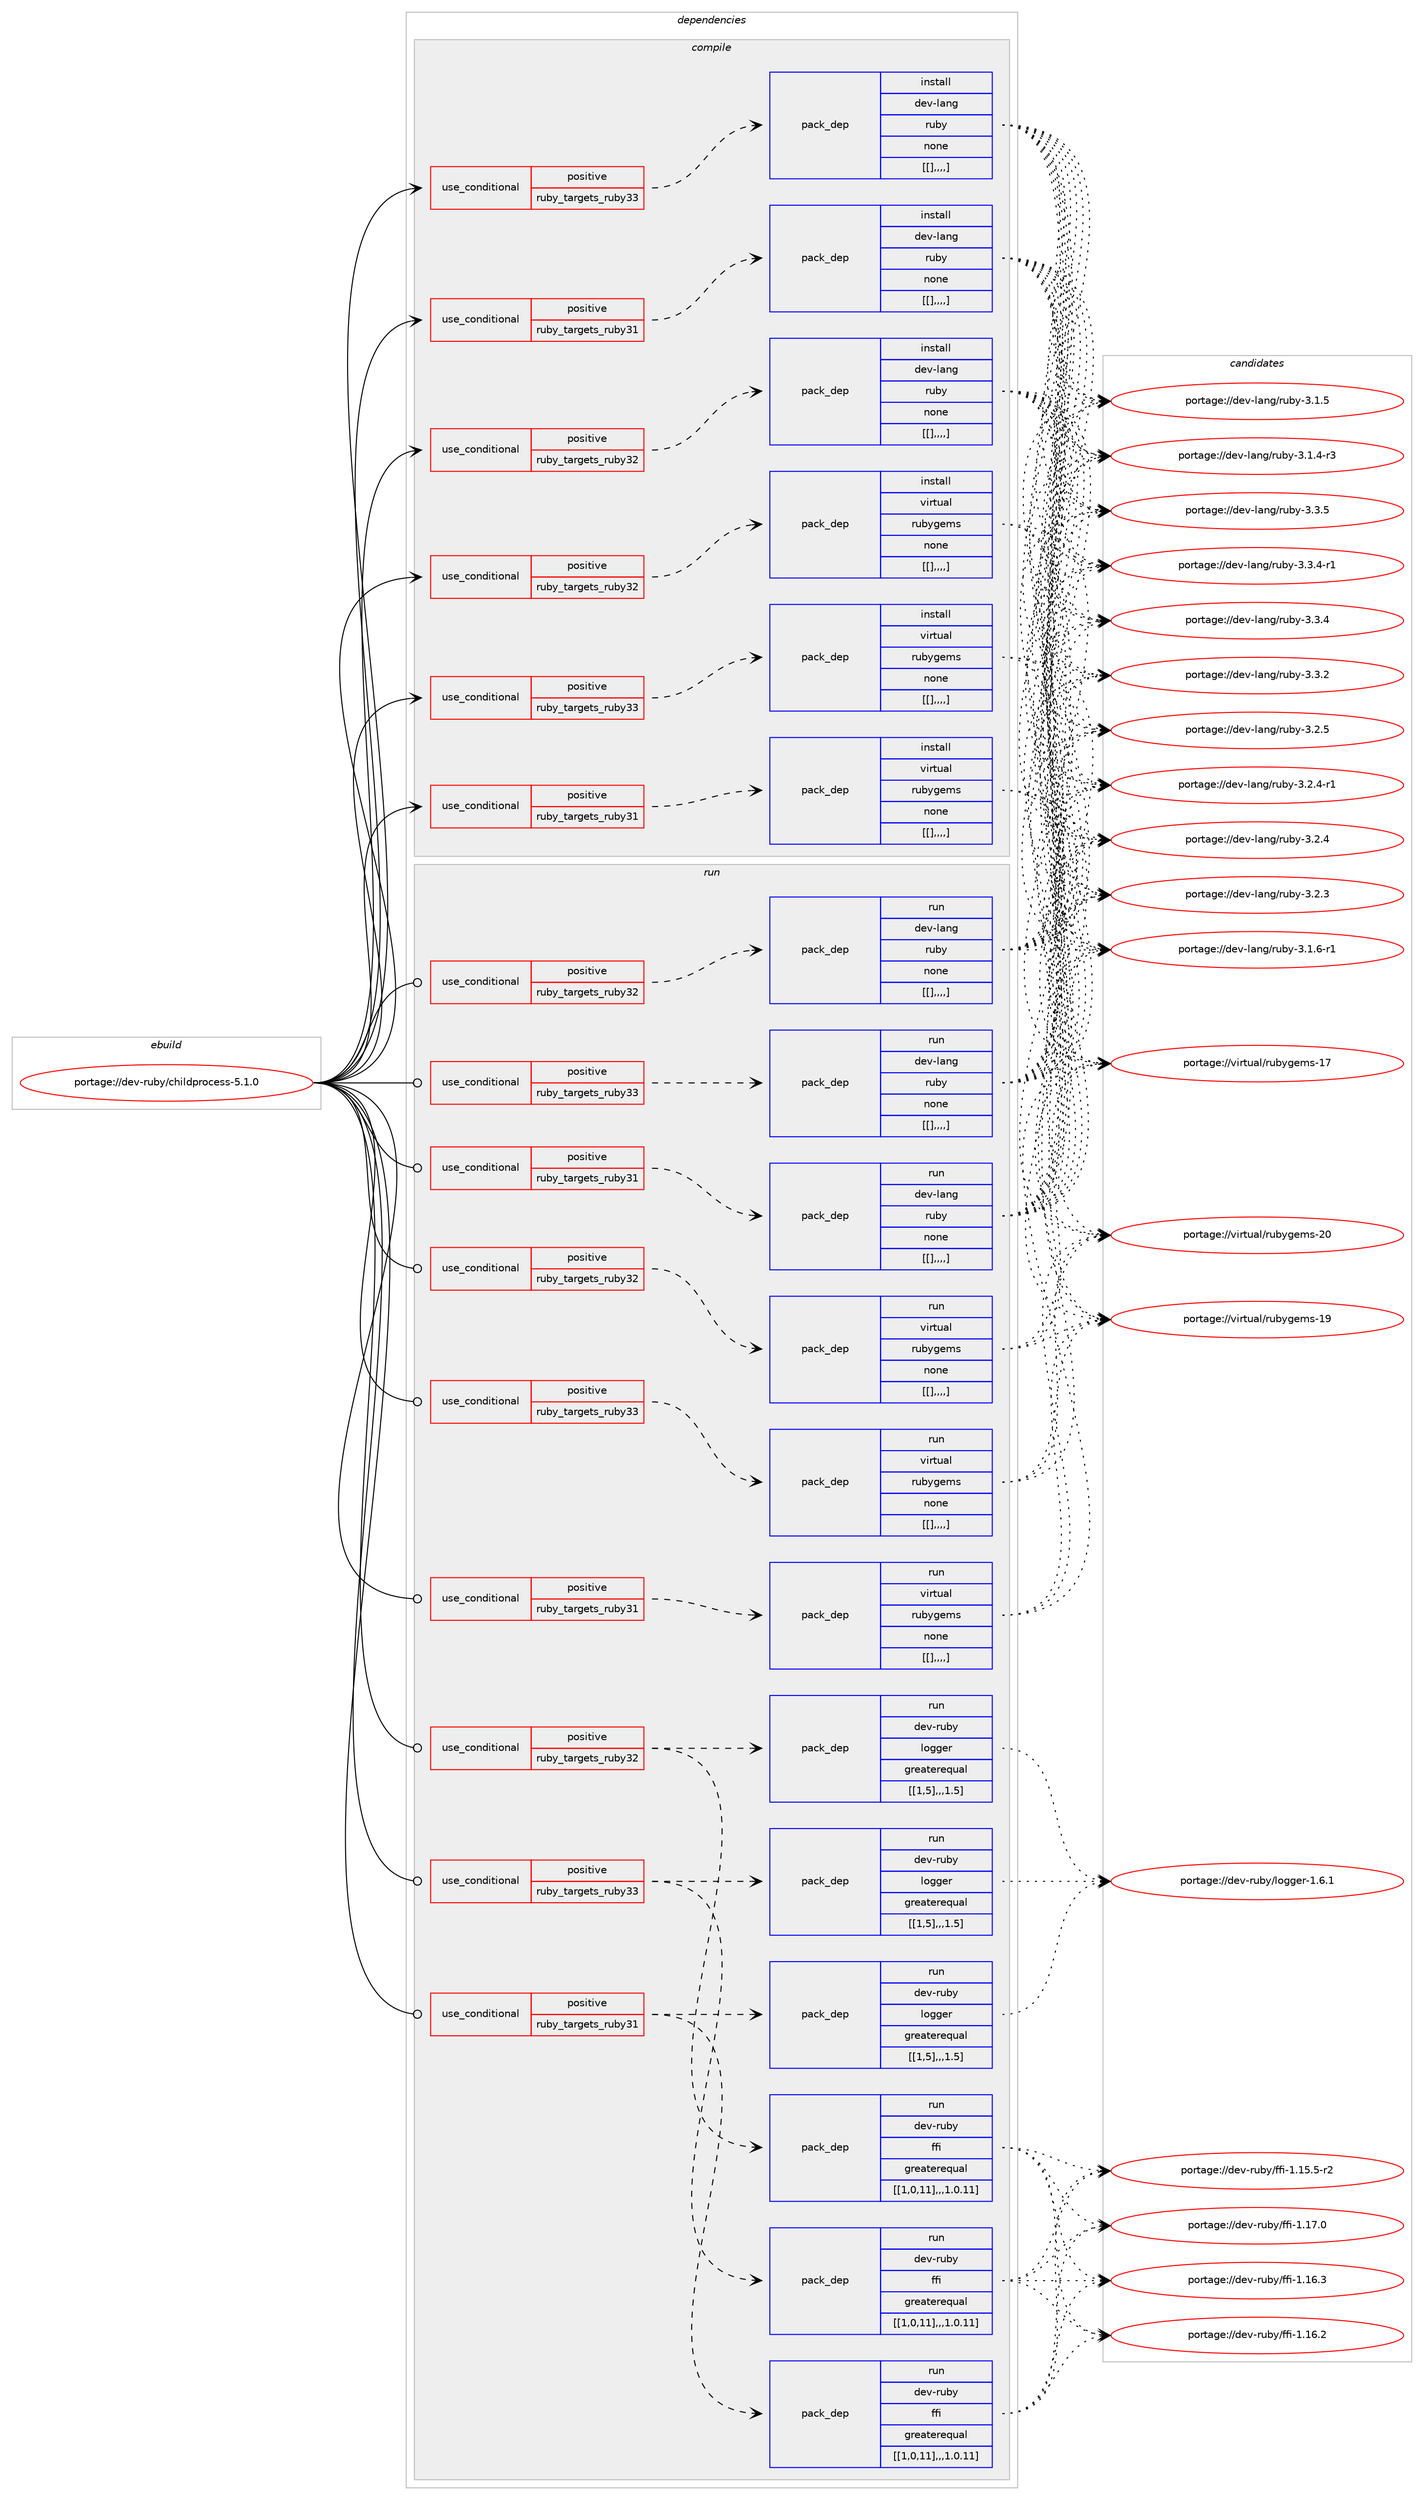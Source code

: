digraph prolog {

# *************
# Graph options
# *************

newrank=true;
concentrate=true;
compound=true;
graph [rankdir=LR,fontname=Helvetica,fontsize=10,ranksep=1.5];#, ranksep=2.5, nodesep=0.2];
edge  [arrowhead=vee];
node  [fontname=Helvetica,fontsize=10];

# **********
# The ebuild
# **********

subgraph cluster_leftcol {
color=gray;
label=<<i>ebuild</i>>;
id [label="portage://dev-ruby/childprocess-5.1.0", color=red, width=4, href="../dev-ruby/childprocess-5.1.0.svg"];
}

# ****************
# The dependencies
# ****************

subgraph cluster_midcol {
color=gray;
label=<<i>dependencies</i>>;
subgraph cluster_compile {
fillcolor="#eeeeee";
style=filled;
label=<<i>compile</i>>;
subgraph cond49385 {
dependency189069 [label=<<TABLE BORDER="0" CELLBORDER="1" CELLSPACING="0" CELLPADDING="4"><TR><TD ROWSPAN="3" CELLPADDING="10">use_conditional</TD></TR><TR><TD>positive</TD></TR><TR><TD>ruby_targets_ruby31</TD></TR></TABLE>>, shape=none, color=red];
subgraph pack138299 {
dependency189147 [label=<<TABLE BORDER="0" CELLBORDER="1" CELLSPACING="0" CELLPADDING="4" WIDTH="220"><TR><TD ROWSPAN="6" CELLPADDING="30">pack_dep</TD></TR><TR><TD WIDTH="110">install</TD></TR><TR><TD>dev-lang</TD></TR><TR><TD>ruby</TD></TR><TR><TD>none</TD></TR><TR><TD>[[],,,,]</TD></TR></TABLE>>, shape=none, color=blue];
}
dependency189069:e -> dependency189147:w [weight=20,style="dashed",arrowhead="vee"];
}
id:e -> dependency189069:w [weight=20,style="solid",arrowhead="vee"];
subgraph cond49462 {
dependency189203 [label=<<TABLE BORDER="0" CELLBORDER="1" CELLSPACING="0" CELLPADDING="4"><TR><TD ROWSPAN="3" CELLPADDING="10">use_conditional</TD></TR><TR><TD>positive</TD></TR><TR><TD>ruby_targets_ruby31</TD></TR></TABLE>>, shape=none, color=red];
subgraph pack138359 {
dependency189207 [label=<<TABLE BORDER="0" CELLBORDER="1" CELLSPACING="0" CELLPADDING="4" WIDTH="220"><TR><TD ROWSPAN="6" CELLPADDING="30">pack_dep</TD></TR><TR><TD WIDTH="110">install</TD></TR><TR><TD>virtual</TD></TR><TR><TD>rubygems</TD></TR><TR><TD>none</TD></TR><TR><TD>[[],,,,]</TD></TR></TABLE>>, shape=none, color=blue];
}
dependency189203:e -> dependency189207:w [weight=20,style="dashed",arrowhead="vee"];
}
id:e -> dependency189203:w [weight=20,style="solid",arrowhead="vee"];
subgraph cond49497 {
dependency189288 [label=<<TABLE BORDER="0" CELLBORDER="1" CELLSPACING="0" CELLPADDING="4"><TR><TD ROWSPAN="3" CELLPADDING="10">use_conditional</TD></TR><TR><TD>positive</TD></TR><TR><TD>ruby_targets_ruby32</TD></TR></TABLE>>, shape=none, color=red];
subgraph pack138455 {
dependency189371 [label=<<TABLE BORDER="0" CELLBORDER="1" CELLSPACING="0" CELLPADDING="4" WIDTH="220"><TR><TD ROWSPAN="6" CELLPADDING="30">pack_dep</TD></TR><TR><TD WIDTH="110">install</TD></TR><TR><TD>dev-lang</TD></TR><TR><TD>ruby</TD></TR><TR><TD>none</TD></TR><TR><TD>[[],,,,]</TD></TR></TABLE>>, shape=none, color=blue];
}
dependency189288:e -> dependency189371:w [weight=20,style="dashed",arrowhead="vee"];
}
id:e -> dependency189288:w [weight=20,style="solid",arrowhead="vee"];
subgraph cond49580 {
dependency189437 [label=<<TABLE BORDER="0" CELLBORDER="1" CELLSPACING="0" CELLPADDING="4"><TR><TD ROWSPAN="3" CELLPADDING="10">use_conditional</TD></TR><TR><TD>positive</TD></TR><TR><TD>ruby_targets_ruby32</TD></TR></TABLE>>, shape=none, color=red];
subgraph pack138491 {
dependency189458 [label=<<TABLE BORDER="0" CELLBORDER="1" CELLSPACING="0" CELLPADDING="4" WIDTH="220"><TR><TD ROWSPAN="6" CELLPADDING="30">pack_dep</TD></TR><TR><TD WIDTH="110">install</TD></TR><TR><TD>virtual</TD></TR><TR><TD>rubygems</TD></TR><TR><TD>none</TD></TR><TR><TD>[[],,,,]</TD></TR></TABLE>>, shape=none, color=blue];
}
dependency189437:e -> dependency189458:w [weight=20,style="dashed",arrowhead="vee"];
}
id:e -> dependency189437:w [weight=20,style="solid",arrowhead="vee"];
subgraph cond49597 {
dependency189527 [label=<<TABLE BORDER="0" CELLBORDER="1" CELLSPACING="0" CELLPADDING="4"><TR><TD ROWSPAN="3" CELLPADDING="10">use_conditional</TD></TR><TR><TD>positive</TD></TR><TR><TD>ruby_targets_ruby33</TD></TR></TABLE>>, shape=none, color=red];
subgraph pack138541 {
dependency189592 [label=<<TABLE BORDER="0" CELLBORDER="1" CELLSPACING="0" CELLPADDING="4" WIDTH="220"><TR><TD ROWSPAN="6" CELLPADDING="30">pack_dep</TD></TR><TR><TD WIDTH="110">install</TD></TR><TR><TD>dev-lang</TD></TR><TR><TD>ruby</TD></TR><TR><TD>none</TD></TR><TR><TD>[[],,,,]</TD></TR></TABLE>>, shape=none, color=blue];
}
dependency189527:e -> dependency189592:w [weight=20,style="dashed",arrowhead="vee"];
}
id:e -> dependency189527:w [weight=20,style="solid",arrowhead="vee"];
subgraph cond49682 {
dependency189657 [label=<<TABLE BORDER="0" CELLBORDER="1" CELLSPACING="0" CELLPADDING="4"><TR><TD ROWSPAN="3" CELLPADDING="10">use_conditional</TD></TR><TR><TD>positive</TD></TR><TR><TD>ruby_targets_ruby33</TD></TR></TABLE>>, shape=none, color=red];
subgraph pack138625 {
dependency189698 [label=<<TABLE BORDER="0" CELLBORDER="1" CELLSPACING="0" CELLPADDING="4" WIDTH="220"><TR><TD ROWSPAN="6" CELLPADDING="30">pack_dep</TD></TR><TR><TD WIDTH="110">install</TD></TR><TR><TD>virtual</TD></TR><TR><TD>rubygems</TD></TR><TR><TD>none</TD></TR><TR><TD>[[],,,,]</TD></TR></TABLE>>, shape=none, color=blue];
}
dependency189657:e -> dependency189698:w [weight=20,style="dashed",arrowhead="vee"];
}
id:e -> dependency189657:w [weight=20,style="solid",arrowhead="vee"];
}
subgraph cluster_compileandrun {
fillcolor="#eeeeee";
style=filled;
label=<<i>compile and run</i>>;
}
subgraph cluster_run {
fillcolor="#eeeeee";
style=filled;
label=<<i>run</i>>;
subgraph cond49711 {
dependency189705 [label=<<TABLE BORDER="0" CELLBORDER="1" CELLSPACING="0" CELLPADDING="4"><TR><TD ROWSPAN="3" CELLPADDING="10">use_conditional</TD></TR><TR><TD>positive</TD></TR><TR><TD>ruby_targets_ruby31</TD></TR></TABLE>>, shape=none, color=red];
subgraph pack138641 {
dependency189774 [label=<<TABLE BORDER="0" CELLBORDER="1" CELLSPACING="0" CELLPADDING="4" WIDTH="220"><TR><TD ROWSPAN="6" CELLPADDING="30">pack_dep</TD></TR><TR><TD WIDTH="110">run</TD></TR><TR><TD>dev-lang</TD></TR><TR><TD>ruby</TD></TR><TR><TD>none</TD></TR><TR><TD>[[],,,,]</TD></TR></TABLE>>, shape=none, color=blue];
}
dependency189705:e -> dependency189774:w [weight=20,style="dashed",arrowhead="vee"];
}
id:e -> dependency189705:w [weight=20,style="solid",arrowhead="odot"];
subgraph cond49753 {
dependency189803 [label=<<TABLE BORDER="0" CELLBORDER="1" CELLSPACING="0" CELLPADDING="4"><TR><TD ROWSPAN="3" CELLPADDING="10">use_conditional</TD></TR><TR><TD>positive</TD></TR><TR><TD>ruby_targets_ruby31</TD></TR></TABLE>>, shape=none, color=red];
subgraph pack138681 {
dependency189807 [label=<<TABLE BORDER="0" CELLBORDER="1" CELLSPACING="0" CELLPADDING="4" WIDTH="220"><TR><TD ROWSPAN="6" CELLPADDING="30">pack_dep</TD></TR><TR><TD WIDTH="110">run</TD></TR><TR><TD>dev-ruby</TD></TR><TR><TD>ffi</TD></TR><TR><TD>greaterequal</TD></TR><TR><TD>[[1,0,11],,,1.0.11]</TD></TR></TABLE>>, shape=none, color=blue];
}
dependency189803:e -> dependency189807:w [weight=20,style="dashed",arrowhead="vee"];
subgraph pack138684 {
dependency189832 [label=<<TABLE BORDER="0" CELLBORDER="1" CELLSPACING="0" CELLPADDING="4" WIDTH="220"><TR><TD ROWSPAN="6" CELLPADDING="30">pack_dep</TD></TR><TR><TD WIDTH="110">run</TD></TR><TR><TD>dev-ruby</TD></TR><TR><TD>logger</TD></TR><TR><TD>greaterequal</TD></TR><TR><TD>[[1,5],,,1.5]</TD></TR></TABLE>>, shape=none, color=blue];
}
dependency189803:e -> dependency189832:w [weight=20,style="dashed",arrowhead="vee"];
}
id:e -> dependency189803:w [weight=20,style="solid",arrowhead="odot"];
subgraph cond49791 {
dependency189968 [label=<<TABLE BORDER="0" CELLBORDER="1" CELLSPACING="0" CELLPADDING="4"><TR><TD ROWSPAN="3" CELLPADDING="10">use_conditional</TD></TR><TR><TD>positive</TD></TR><TR><TD>ruby_targets_ruby31</TD></TR></TABLE>>, shape=none, color=red];
subgraph pack138772 {
dependency189987 [label=<<TABLE BORDER="0" CELLBORDER="1" CELLSPACING="0" CELLPADDING="4" WIDTH="220"><TR><TD ROWSPAN="6" CELLPADDING="30">pack_dep</TD></TR><TR><TD WIDTH="110">run</TD></TR><TR><TD>virtual</TD></TR><TR><TD>rubygems</TD></TR><TR><TD>none</TD></TR><TR><TD>[[],,,,]</TD></TR></TABLE>>, shape=none, color=blue];
}
dependency189968:e -> dependency189987:w [weight=20,style="dashed",arrowhead="vee"];
}
id:e -> dependency189968:w [weight=20,style="solid",arrowhead="odot"];
subgraph cond49838 {
dependency189998 [label=<<TABLE BORDER="0" CELLBORDER="1" CELLSPACING="0" CELLPADDING="4"><TR><TD ROWSPAN="3" CELLPADDING="10">use_conditional</TD></TR><TR><TD>positive</TD></TR><TR><TD>ruby_targets_ruby32</TD></TR></TABLE>>, shape=none, color=red];
subgraph pack138787 {
dependency190017 [label=<<TABLE BORDER="0" CELLBORDER="1" CELLSPACING="0" CELLPADDING="4" WIDTH="220"><TR><TD ROWSPAN="6" CELLPADDING="30">pack_dep</TD></TR><TR><TD WIDTH="110">run</TD></TR><TR><TD>dev-lang</TD></TR><TR><TD>ruby</TD></TR><TR><TD>none</TD></TR><TR><TD>[[],,,,]</TD></TR></TABLE>>, shape=none, color=blue];
}
dependency189998:e -> dependency190017:w [weight=20,style="dashed",arrowhead="vee"];
}
id:e -> dependency189998:w [weight=20,style="solid",arrowhead="odot"];
subgraph cond49865 {
dependency190046 [label=<<TABLE BORDER="0" CELLBORDER="1" CELLSPACING="0" CELLPADDING="4"><TR><TD ROWSPAN="3" CELLPADDING="10">use_conditional</TD></TR><TR><TD>positive</TD></TR><TR><TD>ruby_targets_ruby32</TD></TR></TABLE>>, shape=none, color=red];
subgraph pack138809 {
dependency190087 [label=<<TABLE BORDER="0" CELLBORDER="1" CELLSPACING="0" CELLPADDING="4" WIDTH="220"><TR><TD ROWSPAN="6" CELLPADDING="30">pack_dep</TD></TR><TR><TD WIDTH="110">run</TD></TR><TR><TD>dev-ruby</TD></TR><TR><TD>ffi</TD></TR><TR><TD>greaterequal</TD></TR><TR><TD>[[1,0,11],,,1.0.11]</TD></TR></TABLE>>, shape=none, color=blue];
}
dependency190046:e -> dependency190087:w [weight=20,style="dashed",arrowhead="vee"];
subgraph pack138846 {
dependency190111 [label=<<TABLE BORDER="0" CELLBORDER="1" CELLSPACING="0" CELLPADDING="4" WIDTH="220"><TR><TD ROWSPAN="6" CELLPADDING="30">pack_dep</TD></TR><TR><TD WIDTH="110">run</TD></TR><TR><TD>dev-ruby</TD></TR><TR><TD>logger</TD></TR><TR><TD>greaterequal</TD></TR><TR><TD>[[1,5],,,1.5]</TD></TR></TABLE>>, shape=none, color=blue];
}
dependency190046:e -> dependency190111:w [weight=20,style="dashed",arrowhead="vee"];
}
id:e -> dependency190046:w [weight=20,style="solid",arrowhead="odot"];
subgraph cond49898 {
dependency190116 [label=<<TABLE BORDER="0" CELLBORDER="1" CELLSPACING="0" CELLPADDING="4"><TR><TD ROWSPAN="3" CELLPADDING="10">use_conditional</TD></TR><TR><TD>positive</TD></TR><TR><TD>ruby_targets_ruby32</TD></TR></TABLE>>, shape=none, color=red];
subgraph pack138877 {
dependency190189 [label=<<TABLE BORDER="0" CELLBORDER="1" CELLSPACING="0" CELLPADDING="4" WIDTH="220"><TR><TD ROWSPAN="6" CELLPADDING="30">pack_dep</TD></TR><TR><TD WIDTH="110">run</TD></TR><TR><TD>virtual</TD></TR><TR><TD>rubygems</TD></TR><TR><TD>none</TD></TR><TR><TD>[[],,,,]</TD></TR></TABLE>>, shape=none, color=blue];
}
dependency190116:e -> dependency190189:w [weight=20,style="dashed",arrowhead="vee"];
}
id:e -> dependency190116:w [weight=20,style="solid",arrowhead="odot"];
subgraph cond49943 {
dependency190267 [label=<<TABLE BORDER="0" CELLBORDER="1" CELLSPACING="0" CELLPADDING="4"><TR><TD ROWSPAN="3" CELLPADDING="10">use_conditional</TD></TR><TR><TD>positive</TD></TR><TR><TD>ruby_targets_ruby33</TD></TR></TABLE>>, shape=none, color=red];
subgraph pack138950 {
dependency190309 [label=<<TABLE BORDER="0" CELLBORDER="1" CELLSPACING="0" CELLPADDING="4" WIDTH="220"><TR><TD ROWSPAN="6" CELLPADDING="30">pack_dep</TD></TR><TR><TD WIDTH="110">run</TD></TR><TR><TD>dev-lang</TD></TR><TR><TD>ruby</TD></TR><TR><TD>none</TD></TR><TR><TD>[[],,,,]</TD></TR></TABLE>>, shape=none, color=blue];
}
dependency190267:e -> dependency190309:w [weight=20,style="dashed",arrowhead="vee"];
}
id:e -> dependency190267:w [weight=20,style="solid",arrowhead="odot"];
subgraph cond49991 {
dependency190325 [label=<<TABLE BORDER="0" CELLBORDER="1" CELLSPACING="0" CELLPADDING="4"><TR><TD ROWSPAN="3" CELLPADDING="10">use_conditional</TD></TR><TR><TD>positive</TD></TR><TR><TD>ruby_targets_ruby33</TD></TR></TABLE>>, shape=none, color=red];
subgraph pack138978 {
dependency190359 [label=<<TABLE BORDER="0" CELLBORDER="1" CELLSPACING="0" CELLPADDING="4" WIDTH="220"><TR><TD ROWSPAN="6" CELLPADDING="30">pack_dep</TD></TR><TR><TD WIDTH="110">run</TD></TR><TR><TD>dev-ruby</TD></TR><TR><TD>ffi</TD></TR><TR><TD>greaterequal</TD></TR><TR><TD>[[1,0,11],,,1.0.11]</TD></TR></TABLE>>, shape=none, color=blue];
}
dependency190325:e -> dependency190359:w [weight=20,style="dashed",arrowhead="vee"];
subgraph pack138980 {
dependency190368 [label=<<TABLE BORDER="0" CELLBORDER="1" CELLSPACING="0" CELLPADDING="4" WIDTH="220"><TR><TD ROWSPAN="6" CELLPADDING="30">pack_dep</TD></TR><TR><TD WIDTH="110">run</TD></TR><TR><TD>dev-ruby</TD></TR><TR><TD>logger</TD></TR><TR><TD>greaterequal</TD></TR><TR><TD>[[1,5],,,1.5]</TD></TR></TABLE>>, shape=none, color=blue];
}
dependency190325:e -> dependency190368:w [weight=20,style="dashed",arrowhead="vee"];
}
id:e -> dependency190325:w [weight=20,style="solid",arrowhead="odot"];
subgraph cond50025 {
dependency190408 [label=<<TABLE BORDER="0" CELLBORDER="1" CELLSPACING="0" CELLPADDING="4"><TR><TD ROWSPAN="3" CELLPADDING="10">use_conditional</TD></TR><TR><TD>positive</TD></TR><TR><TD>ruby_targets_ruby33</TD></TR></TABLE>>, shape=none, color=red];
subgraph pack139029 {
dependency190453 [label=<<TABLE BORDER="0" CELLBORDER="1" CELLSPACING="0" CELLPADDING="4" WIDTH="220"><TR><TD ROWSPAN="6" CELLPADDING="30">pack_dep</TD></TR><TR><TD WIDTH="110">run</TD></TR><TR><TD>virtual</TD></TR><TR><TD>rubygems</TD></TR><TR><TD>none</TD></TR><TR><TD>[[],,,,]</TD></TR></TABLE>>, shape=none, color=blue];
}
dependency190408:e -> dependency190453:w [weight=20,style="dashed",arrowhead="vee"];
}
id:e -> dependency190408:w [weight=20,style="solid",arrowhead="odot"];
}
}

# **************
# The candidates
# **************

subgraph cluster_choices {
rank=same;
color=gray;
label=<<i>candidates</i>>;

subgraph choice138641 {
color=black;
nodesep=1;
choice10010111845108971101034711411798121455146514653 [label="portage://dev-lang/ruby-3.3.5", color=red, width=4,href="../dev-lang/ruby-3.3.5.svg"];
choice100101118451089711010347114117981214551465146524511449 [label="portage://dev-lang/ruby-3.3.4-r1", color=red, width=4,href="../dev-lang/ruby-3.3.4-r1.svg"];
choice10010111845108971101034711411798121455146514652 [label="portage://dev-lang/ruby-3.3.4", color=red, width=4,href="../dev-lang/ruby-3.3.4.svg"];
choice10010111845108971101034711411798121455146514650 [label="portage://dev-lang/ruby-3.3.2", color=red, width=4,href="../dev-lang/ruby-3.3.2.svg"];
choice10010111845108971101034711411798121455146504653 [label="portage://dev-lang/ruby-3.2.5", color=red, width=4,href="../dev-lang/ruby-3.2.5.svg"];
choice100101118451089711010347114117981214551465046524511449 [label="portage://dev-lang/ruby-3.2.4-r1", color=red, width=4,href="../dev-lang/ruby-3.2.4-r1.svg"];
choice10010111845108971101034711411798121455146504652 [label="portage://dev-lang/ruby-3.2.4", color=red, width=4,href="../dev-lang/ruby-3.2.4.svg"];
choice10010111845108971101034711411798121455146504651 [label="portage://dev-lang/ruby-3.2.3", color=red, width=4,href="../dev-lang/ruby-3.2.3.svg"];
choice100101118451089711010347114117981214551464946544511449 [label="portage://dev-lang/ruby-3.1.6-r1", color=red, width=4,href="../dev-lang/ruby-3.1.6-r1.svg"];
choice10010111845108971101034711411798121455146494653 [label="portage://dev-lang/ruby-3.1.5", color=red, width=4,href="../dev-lang/ruby-3.1.5.svg"];
choice100101118451089711010347114117981214551464946524511451 [label="portage://dev-lang/ruby-3.1.4-r3", color=red, width=4,href="../dev-lang/ruby-3.1.4-r3.svg"];
dependency189147:e -> choice10010111845108971101034711411798121455146514653:w [style=dotted,weight="100"];
dependency189147:e -> choice100101118451089711010347114117981214551465146524511449:w [style=dotted,weight="100"];
dependency189147:e -> choice10010111845108971101034711411798121455146514652:w [style=dotted,weight="100"];
dependency189147:e -> choice10010111845108971101034711411798121455146514650:w [style=dotted,weight="100"];
dependency189147:e -> choice10010111845108971101034711411798121455146504653:w [style=dotted,weight="100"];
dependency189147:e -> choice100101118451089711010347114117981214551465046524511449:w [style=dotted,weight="100"];
dependency189147:e -> choice10010111845108971101034711411798121455146504652:w [style=dotted,weight="100"];
dependency189147:e -> choice10010111845108971101034711411798121455146504651:w [style=dotted,weight="100"];
dependency189147:e -> choice100101118451089711010347114117981214551464946544511449:w [style=dotted,weight="100"];
dependency189147:e -> choice10010111845108971101034711411798121455146494653:w [style=dotted,weight="100"];
dependency189147:e -> choice100101118451089711010347114117981214551464946524511451:w [style=dotted,weight="100"];
}
subgraph choice138657 {
color=black;
nodesep=1;
choice118105114116117971084711411798121103101109115455048 [label="portage://virtual/rubygems-20", color=red, width=4,href="../virtual/rubygems-20.svg"];
choice118105114116117971084711411798121103101109115454957 [label="portage://virtual/rubygems-19", color=red, width=4,href="../virtual/rubygems-19.svg"];
choice118105114116117971084711411798121103101109115454955 [label="portage://virtual/rubygems-17", color=red, width=4,href="../virtual/rubygems-17.svg"];
dependency189207:e -> choice118105114116117971084711411798121103101109115455048:w [style=dotted,weight="100"];
dependency189207:e -> choice118105114116117971084711411798121103101109115454957:w [style=dotted,weight="100"];
dependency189207:e -> choice118105114116117971084711411798121103101109115454955:w [style=dotted,weight="100"];
}
subgraph choice138659 {
color=black;
nodesep=1;
choice10010111845108971101034711411798121455146514653 [label="portage://dev-lang/ruby-3.3.5", color=red, width=4,href="../dev-lang/ruby-3.3.5.svg"];
choice100101118451089711010347114117981214551465146524511449 [label="portage://dev-lang/ruby-3.3.4-r1", color=red, width=4,href="../dev-lang/ruby-3.3.4-r1.svg"];
choice10010111845108971101034711411798121455146514652 [label="portage://dev-lang/ruby-3.3.4", color=red, width=4,href="../dev-lang/ruby-3.3.4.svg"];
choice10010111845108971101034711411798121455146514650 [label="portage://dev-lang/ruby-3.3.2", color=red, width=4,href="../dev-lang/ruby-3.3.2.svg"];
choice10010111845108971101034711411798121455146504653 [label="portage://dev-lang/ruby-3.2.5", color=red, width=4,href="../dev-lang/ruby-3.2.5.svg"];
choice100101118451089711010347114117981214551465046524511449 [label="portage://dev-lang/ruby-3.2.4-r1", color=red, width=4,href="../dev-lang/ruby-3.2.4-r1.svg"];
choice10010111845108971101034711411798121455146504652 [label="portage://dev-lang/ruby-3.2.4", color=red, width=4,href="../dev-lang/ruby-3.2.4.svg"];
choice10010111845108971101034711411798121455146504651 [label="portage://dev-lang/ruby-3.2.3", color=red, width=4,href="../dev-lang/ruby-3.2.3.svg"];
choice100101118451089711010347114117981214551464946544511449 [label="portage://dev-lang/ruby-3.1.6-r1", color=red, width=4,href="../dev-lang/ruby-3.1.6-r1.svg"];
choice10010111845108971101034711411798121455146494653 [label="portage://dev-lang/ruby-3.1.5", color=red, width=4,href="../dev-lang/ruby-3.1.5.svg"];
choice100101118451089711010347114117981214551464946524511451 [label="portage://dev-lang/ruby-3.1.4-r3", color=red, width=4,href="../dev-lang/ruby-3.1.4-r3.svg"];
dependency189371:e -> choice10010111845108971101034711411798121455146514653:w [style=dotted,weight="100"];
dependency189371:e -> choice100101118451089711010347114117981214551465146524511449:w [style=dotted,weight="100"];
dependency189371:e -> choice10010111845108971101034711411798121455146514652:w [style=dotted,weight="100"];
dependency189371:e -> choice10010111845108971101034711411798121455146514650:w [style=dotted,weight="100"];
dependency189371:e -> choice10010111845108971101034711411798121455146504653:w [style=dotted,weight="100"];
dependency189371:e -> choice100101118451089711010347114117981214551465046524511449:w [style=dotted,weight="100"];
dependency189371:e -> choice10010111845108971101034711411798121455146504652:w [style=dotted,weight="100"];
dependency189371:e -> choice10010111845108971101034711411798121455146504651:w [style=dotted,weight="100"];
dependency189371:e -> choice100101118451089711010347114117981214551464946544511449:w [style=dotted,weight="100"];
dependency189371:e -> choice10010111845108971101034711411798121455146494653:w [style=dotted,weight="100"];
dependency189371:e -> choice100101118451089711010347114117981214551464946524511451:w [style=dotted,weight="100"];
}
subgraph choice138686 {
color=black;
nodesep=1;
choice118105114116117971084711411798121103101109115455048 [label="portage://virtual/rubygems-20", color=red, width=4,href="../virtual/rubygems-20.svg"];
choice118105114116117971084711411798121103101109115454957 [label="portage://virtual/rubygems-19", color=red, width=4,href="../virtual/rubygems-19.svg"];
choice118105114116117971084711411798121103101109115454955 [label="portage://virtual/rubygems-17", color=red, width=4,href="../virtual/rubygems-17.svg"];
dependency189458:e -> choice118105114116117971084711411798121103101109115455048:w [style=dotted,weight="100"];
dependency189458:e -> choice118105114116117971084711411798121103101109115454957:w [style=dotted,weight="100"];
dependency189458:e -> choice118105114116117971084711411798121103101109115454955:w [style=dotted,weight="100"];
}
subgraph choice138691 {
color=black;
nodesep=1;
choice10010111845108971101034711411798121455146514653 [label="portage://dev-lang/ruby-3.3.5", color=red, width=4,href="../dev-lang/ruby-3.3.5.svg"];
choice100101118451089711010347114117981214551465146524511449 [label="portage://dev-lang/ruby-3.3.4-r1", color=red, width=4,href="../dev-lang/ruby-3.3.4-r1.svg"];
choice10010111845108971101034711411798121455146514652 [label="portage://dev-lang/ruby-3.3.4", color=red, width=4,href="../dev-lang/ruby-3.3.4.svg"];
choice10010111845108971101034711411798121455146514650 [label="portage://dev-lang/ruby-3.3.2", color=red, width=4,href="../dev-lang/ruby-3.3.2.svg"];
choice10010111845108971101034711411798121455146504653 [label="portage://dev-lang/ruby-3.2.5", color=red, width=4,href="../dev-lang/ruby-3.2.5.svg"];
choice100101118451089711010347114117981214551465046524511449 [label="portage://dev-lang/ruby-3.2.4-r1", color=red, width=4,href="../dev-lang/ruby-3.2.4-r1.svg"];
choice10010111845108971101034711411798121455146504652 [label="portage://dev-lang/ruby-3.2.4", color=red, width=4,href="../dev-lang/ruby-3.2.4.svg"];
choice10010111845108971101034711411798121455146504651 [label="portage://dev-lang/ruby-3.2.3", color=red, width=4,href="../dev-lang/ruby-3.2.3.svg"];
choice100101118451089711010347114117981214551464946544511449 [label="portage://dev-lang/ruby-3.1.6-r1", color=red, width=4,href="../dev-lang/ruby-3.1.6-r1.svg"];
choice10010111845108971101034711411798121455146494653 [label="portage://dev-lang/ruby-3.1.5", color=red, width=4,href="../dev-lang/ruby-3.1.5.svg"];
choice100101118451089711010347114117981214551464946524511451 [label="portage://dev-lang/ruby-3.1.4-r3", color=red, width=4,href="../dev-lang/ruby-3.1.4-r3.svg"];
dependency189592:e -> choice10010111845108971101034711411798121455146514653:w [style=dotted,weight="100"];
dependency189592:e -> choice100101118451089711010347114117981214551465146524511449:w [style=dotted,weight="100"];
dependency189592:e -> choice10010111845108971101034711411798121455146514652:w [style=dotted,weight="100"];
dependency189592:e -> choice10010111845108971101034711411798121455146514650:w [style=dotted,weight="100"];
dependency189592:e -> choice10010111845108971101034711411798121455146504653:w [style=dotted,weight="100"];
dependency189592:e -> choice100101118451089711010347114117981214551465046524511449:w [style=dotted,weight="100"];
dependency189592:e -> choice10010111845108971101034711411798121455146504652:w [style=dotted,weight="100"];
dependency189592:e -> choice10010111845108971101034711411798121455146504651:w [style=dotted,weight="100"];
dependency189592:e -> choice100101118451089711010347114117981214551464946544511449:w [style=dotted,weight="100"];
dependency189592:e -> choice10010111845108971101034711411798121455146494653:w [style=dotted,weight="100"];
dependency189592:e -> choice100101118451089711010347114117981214551464946524511451:w [style=dotted,weight="100"];
}
subgraph choice138750 {
color=black;
nodesep=1;
choice118105114116117971084711411798121103101109115455048 [label="portage://virtual/rubygems-20", color=red, width=4,href="../virtual/rubygems-20.svg"];
choice118105114116117971084711411798121103101109115454957 [label="portage://virtual/rubygems-19", color=red, width=4,href="../virtual/rubygems-19.svg"];
choice118105114116117971084711411798121103101109115454955 [label="portage://virtual/rubygems-17", color=red, width=4,href="../virtual/rubygems-17.svg"];
dependency189698:e -> choice118105114116117971084711411798121103101109115455048:w [style=dotted,weight="100"];
dependency189698:e -> choice118105114116117971084711411798121103101109115454957:w [style=dotted,weight="100"];
dependency189698:e -> choice118105114116117971084711411798121103101109115454955:w [style=dotted,weight="100"];
}
subgraph choice138771 {
color=black;
nodesep=1;
choice10010111845108971101034711411798121455146514653 [label="portage://dev-lang/ruby-3.3.5", color=red, width=4,href="../dev-lang/ruby-3.3.5.svg"];
choice100101118451089711010347114117981214551465146524511449 [label="portage://dev-lang/ruby-3.3.4-r1", color=red, width=4,href="../dev-lang/ruby-3.3.4-r1.svg"];
choice10010111845108971101034711411798121455146514652 [label="portage://dev-lang/ruby-3.3.4", color=red, width=4,href="../dev-lang/ruby-3.3.4.svg"];
choice10010111845108971101034711411798121455146514650 [label="portage://dev-lang/ruby-3.3.2", color=red, width=4,href="../dev-lang/ruby-3.3.2.svg"];
choice10010111845108971101034711411798121455146504653 [label="portage://dev-lang/ruby-3.2.5", color=red, width=4,href="../dev-lang/ruby-3.2.5.svg"];
choice100101118451089711010347114117981214551465046524511449 [label="portage://dev-lang/ruby-3.2.4-r1", color=red, width=4,href="../dev-lang/ruby-3.2.4-r1.svg"];
choice10010111845108971101034711411798121455146504652 [label="portage://dev-lang/ruby-3.2.4", color=red, width=4,href="../dev-lang/ruby-3.2.4.svg"];
choice10010111845108971101034711411798121455146504651 [label="portage://dev-lang/ruby-3.2.3", color=red, width=4,href="../dev-lang/ruby-3.2.3.svg"];
choice100101118451089711010347114117981214551464946544511449 [label="portage://dev-lang/ruby-3.1.6-r1", color=red, width=4,href="../dev-lang/ruby-3.1.6-r1.svg"];
choice10010111845108971101034711411798121455146494653 [label="portage://dev-lang/ruby-3.1.5", color=red, width=4,href="../dev-lang/ruby-3.1.5.svg"];
choice100101118451089711010347114117981214551464946524511451 [label="portage://dev-lang/ruby-3.1.4-r3", color=red, width=4,href="../dev-lang/ruby-3.1.4-r3.svg"];
dependency189774:e -> choice10010111845108971101034711411798121455146514653:w [style=dotted,weight="100"];
dependency189774:e -> choice100101118451089711010347114117981214551465146524511449:w [style=dotted,weight="100"];
dependency189774:e -> choice10010111845108971101034711411798121455146514652:w [style=dotted,weight="100"];
dependency189774:e -> choice10010111845108971101034711411798121455146514650:w [style=dotted,weight="100"];
dependency189774:e -> choice10010111845108971101034711411798121455146504653:w [style=dotted,weight="100"];
dependency189774:e -> choice100101118451089711010347114117981214551465046524511449:w [style=dotted,weight="100"];
dependency189774:e -> choice10010111845108971101034711411798121455146504652:w [style=dotted,weight="100"];
dependency189774:e -> choice10010111845108971101034711411798121455146504651:w [style=dotted,weight="100"];
dependency189774:e -> choice100101118451089711010347114117981214551464946544511449:w [style=dotted,weight="100"];
dependency189774:e -> choice10010111845108971101034711411798121455146494653:w [style=dotted,weight="100"];
dependency189774:e -> choice100101118451089711010347114117981214551464946524511451:w [style=dotted,weight="100"];
}
subgraph choice138781 {
color=black;
nodesep=1;
choice10010111845114117981214710210210545494649554648 [label="portage://dev-ruby/ffi-1.17.0", color=red, width=4,href="../dev-ruby/ffi-1.17.0.svg"];
choice10010111845114117981214710210210545494649544651 [label="portage://dev-ruby/ffi-1.16.3", color=red, width=4,href="../dev-ruby/ffi-1.16.3.svg"];
choice10010111845114117981214710210210545494649544650 [label="portage://dev-ruby/ffi-1.16.2", color=red, width=4,href="../dev-ruby/ffi-1.16.2.svg"];
choice100101118451141179812147102102105454946495346534511450 [label="portage://dev-ruby/ffi-1.15.5-r2", color=red, width=4,href="../dev-ruby/ffi-1.15.5-r2.svg"];
dependency189807:e -> choice10010111845114117981214710210210545494649554648:w [style=dotted,weight="100"];
dependency189807:e -> choice10010111845114117981214710210210545494649544651:w [style=dotted,weight="100"];
dependency189807:e -> choice10010111845114117981214710210210545494649544650:w [style=dotted,weight="100"];
dependency189807:e -> choice100101118451141179812147102102105454946495346534511450:w [style=dotted,weight="100"];
}
subgraph choice138787 {
color=black;
nodesep=1;
choice100101118451141179812147108111103103101114454946544649 [label="portage://dev-ruby/logger-1.6.1", color=red, width=4,href="../dev-ruby/logger-1.6.1.svg"];
dependency189832:e -> choice100101118451141179812147108111103103101114454946544649:w [style=dotted,weight="100"];
}
subgraph choice138799 {
color=black;
nodesep=1;
choice118105114116117971084711411798121103101109115455048 [label="portage://virtual/rubygems-20", color=red, width=4,href="../virtual/rubygems-20.svg"];
choice118105114116117971084711411798121103101109115454957 [label="portage://virtual/rubygems-19", color=red, width=4,href="../virtual/rubygems-19.svg"];
choice118105114116117971084711411798121103101109115454955 [label="portage://virtual/rubygems-17", color=red, width=4,href="../virtual/rubygems-17.svg"];
dependency189987:e -> choice118105114116117971084711411798121103101109115455048:w [style=dotted,weight="100"];
dependency189987:e -> choice118105114116117971084711411798121103101109115454957:w [style=dotted,weight="100"];
dependency189987:e -> choice118105114116117971084711411798121103101109115454955:w [style=dotted,weight="100"];
}
subgraph choice138826 {
color=black;
nodesep=1;
choice10010111845108971101034711411798121455146514653 [label="portage://dev-lang/ruby-3.3.5", color=red, width=4,href="../dev-lang/ruby-3.3.5.svg"];
choice100101118451089711010347114117981214551465146524511449 [label="portage://dev-lang/ruby-3.3.4-r1", color=red, width=4,href="../dev-lang/ruby-3.3.4-r1.svg"];
choice10010111845108971101034711411798121455146514652 [label="portage://dev-lang/ruby-3.3.4", color=red, width=4,href="../dev-lang/ruby-3.3.4.svg"];
choice10010111845108971101034711411798121455146514650 [label="portage://dev-lang/ruby-3.3.2", color=red, width=4,href="../dev-lang/ruby-3.3.2.svg"];
choice10010111845108971101034711411798121455146504653 [label="portage://dev-lang/ruby-3.2.5", color=red, width=4,href="../dev-lang/ruby-3.2.5.svg"];
choice100101118451089711010347114117981214551465046524511449 [label="portage://dev-lang/ruby-3.2.4-r1", color=red, width=4,href="../dev-lang/ruby-3.2.4-r1.svg"];
choice10010111845108971101034711411798121455146504652 [label="portage://dev-lang/ruby-3.2.4", color=red, width=4,href="../dev-lang/ruby-3.2.4.svg"];
choice10010111845108971101034711411798121455146504651 [label="portage://dev-lang/ruby-3.2.3", color=red, width=4,href="../dev-lang/ruby-3.2.3.svg"];
choice100101118451089711010347114117981214551464946544511449 [label="portage://dev-lang/ruby-3.1.6-r1", color=red, width=4,href="../dev-lang/ruby-3.1.6-r1.svg"];
choice10010111845108971101034711411798121455146494653 [label="portage://dev-lang/ruby-3.1.5", color=red, width=4,href="../dev-lang/ruby-3.1.5.svg"];
choice100101118451089711010347114117981214551464946524511451 [label="portage://dev-lang/ruby-3.1.4-r3", color=red, width=4,href="../dev-lang/ruby-3.1.4-r3.svg"];
dependency190017:e -> choice10010111845108971101034711411798121455146514653:w [style=dotted,weight="100"];
dependency190017:e -> choice100101118451089711010347114117981214551465146524511449:w [style=dotted,weight="100"];
dependency190017:e -> choice10010111845108971101034711411798121455146514652:w [style=dotted,weight="100"];
dependency190017:e -> choice10010111845108971101034711411798121455146514650:w [style=dotted,weight="100"];
dependency190017:e -> choice10010111845108971101034711411798121455146504653:w [style=dotted,weight="100"];
dependency190017:e -> choice100101118451089711010347114117981214551465046524511449:w [style=dotted,weight="100"];
dependency190017:e -> choice10010111845108971101034711411798121455146504652:w [style=dotted,weight="100"];
dependency190017:e -> choice10010111845108971101034711411798121455146504651:w [style=dotted,weight="100"];
dependency190017:e -> choice100101118451089711010347114117981214551464946544511449:w [style=dotted,weight="100"];
dependency190017:e -> choice10010111845108971101034711411798121455146494653:w [style=dotted,weight="100"];
dependency190017:e -> choice100101118451089711010347114117981214551464946524511451:w [style=dotted,weight="100"];
}
subgraph choice138832 {
color=black;
nodesep=1;
choice10010111845114117981214710210210545494649554648 [label="portage://dev-ruby/ffi-1.17.0", color=red, width=4,href="../dev-ruby/ffi-1.17.0.svg"];
choice10010111845114117981214710210210545494649544651 [label="portage://dev-ruby/ffi-1.16.3", color=red, width=4,href="../dev-ruby/ffi-1.16.3.svg"];
choice10010111845114117981214710210210545494649544650 [label="portage://dev-ruby/ffi-1.16.2", color=red, width=4,href="../dev-ruby/ffi-1.16.2.svg"];
choice100101118451141179812147102102105454946495346534511450 [label="portage://dev-ruby/ffi-1.15.5-r2", color=red, width=4,href="../dev-ruby/ffi-1.15.5-r2.svg"];
dependency190087:e -> choice10010111845114117981214710210210545494649554648:w [style=dotted,weight="100"];
dependency190087:e -> choice10010111845114117981214710210210545494649544651:w [style=dotted,weight="100"];
dependency190087:e -> choice10010111845114117981214710210210545494649544650:w [style=dotted,weight="100"];
dependency190087:e -> choice100101118451141179812147102102105454946495346534511450:w [style=dotted,weight="100"];
}
subgraph choice138834 {
color=black;
nodesep=1;
choice100101118451141179812147108111103103101114454946544649 [label="portage://dev-ruby/logger-1.6.1", color=red, width=4,href="../dev-ruby/logger-1.6.1.svg"];
dependency190111:e -> choice100101118451141179812147108111103103101114454946544649:w [style=dotted,weight="100"];
}
subgraph choice138836 {
color=black;
nodesep=1;
choice118105114116117971084711411798121103101109115455048 [label="portage://virtual/rubygems-20", color=red, width=4,href="../virtual/rubygems-20.svg"];
choice118105114116117971084711411798121103101109115454957 [label="portage://virtual/rubygems-19", color=red, width=4,href="../virtual/rubygems-19.svg"];
choice118105114116117971084711411798121103101109115454955 [label="portage://virtual/rubygems-17", color=red, width=4,href="../virtual/rubygems-17.svg"];
dependency190189:e -> choice118105114116117971084711411798121103101109115455048:w [style=dotted,weight="100"];
dependency190189:e -> choice118105114116117971084711411798121103101109115454957:w [style=dotted,weight="100"];
dependency190189:e -> choice118105114116117971084711411798121103101109115454955:w [style=dotted,weight="100"];
}
subgraph choice138848 {
color=black;
nodesep=1;
choice10010111845108971101034711411798121455146514653 [label="portage://dev-lang/ruby-3.3.5", color=red, width=4,href="../dev-lang/ruby-3.3.5.svg"];
choice100101118451089711010347114117981214551465146524511449 [label="portage://dev-lang/ruby-3.3.4-r1", color=red, width=4,href="../dev-lang/ruby-3.3.4-r1.svg"];
choice10010111845108971101034711411798121455146514652 [label="portage://dev-lang/ruby-3.3.4", color=red, width=4,href="../dev-lang/ruby-3.3.4.svg"];
choice10010111845108971101034711411798121455146514650 [label="portage://dev-lang/ruby-3.3.2", color=red, width=4,href="../dev-lang/ruby-3.3.2.svg"];
choice10010111845108971101034711411798121455146504653 [label="portage://dev-lang/ruby-3.2.5", color=red, width=4,href="../dev-lang/ruby-3.2.5.svg"];
choice100101118451089711010347114117981214551465046524511449 [label="portage://dev-lang/ruby-3.2.4-r1", color=red, width=4,href="../dev-lang/ruby-3.2.4-r1.svg"];
choice10010111845108971101034711411798121455146504652 [label="portage://dev-lang/ruby-3.2.4", color=red, width=4,href="../dev-lang/ruby-3.2.4.svg"];
choice10010111845108971101034711411798121455146504651 [label="portage://dev-lang/ruby-3.2.3", color=red, width=4,href="../dev-lang/ruby-3.2.3.svg"];
choice100101118451089711010347114117981214551464946544511449 [label="portage://dev-lang/ruby-3.1.6-r1", color=red, width=4,href="../dev-lang/ruby-3.1.6-r1.svg"];
choice10010111845108971101034711411798121455146494653 [label="portage://dev-lang/ruby-3.1.5", color=red, width=4,href="../dev-lang/ruby-3.1.5.svg"];
choice100101118451089711010347114117981214551464946524511451 [label="portage://dev-lang/ruby-3.1.4-r3", color=red, width=4,href="../dev-lang/ruby-3.1.4-r3.svg"];
dependency190309:e -> choice10010111845108971101034711411798121455146514653:w [style=dotted,weight="100"];
dependency190309:e -> choice100101118451089711010347114117981214551465146524511449:w [style=dotted,weight="100"];
dependency190309:e -> choice10010111845108971101034711411798121455146514652:w [style=dotted,weight="100"];
dependency190309:e -> choice10010111845108971101034711411798121455146514650:w [style=dotted,weight="100"];
dependency190309:e -> choice10010111845108971101034711411798121455146504653:w [style=dotted,weight="100"];
dependency190309:e -> choice100101118451089711010347114117981214551465046524511449:w [style=dotted,weight="100"];
dependency190309:e -> choice10010111845108971101034711411798121455146504652:w [style=dotted,weight="100"];
dependency190309:e -> choice10010111845108971101034711411798121455146504651:w [style=dotted,weight="100"];
dependency190309:e -> choice100101118451089711010347114117981214551464946544511449:w [style=dotted,weight="100"];
dependency190309:e -> choice10010111845108971101034711411798121455146494653:w [style=dotted,weight="100"];
dependency190309:e -> choice100101118451089711010347114117981214551464946524511451:w [style=dotted,weight="100"];
}
subgraph choice138874 {
color=black;
nodesep=1;
choice10010111845114117981214710210210545494649554648 [label="portage://dev-ruby/ffi-1.17.0", color=red, width=4,href="../dev-ruby/ffi-1.17.0.svg"];
choice10010111845114117981214710210210545494649544651 [label="portage://dev-ruby/ffi-1.16.3", color=red, width=4,href="../dev-ruby/ffi-1.16.3.svg"];
choice10010111845114117981214710210210545494649544650 [label="portage://dev-ruby/ffi-1.16.2", color=red, width=4,href="../dev-ruby/ffi-1.16.2.svg"];
choice100101118451141179812147102102105454946495346534511450 [label="portage://dev-ruby/ffi-1.15.5-r2", color=red, width=4,href="../dev-ruby/ffi-1.15.5-r2.svg"];
dependency190359:e -> choice10010111845114117981214710210210545494649554648:w [style=dotted,weight="100"];
dependency190359:e -> choice10010111845114117981214710210210545494649544651:w [style=dotted,weight="100"];
dependency190359:e -> choice10010111845114117981214710210210545494649544650:w [style=dotted,weight="100"];
dependency190359:e -> choice100101118451141179812147102102105454946495346534511450:w [style=dotted,weight="100"];
}
subgraph choice138877 {
color=black;
nodesep=1;
choice100101118451141179812147108111103103101114454946544649 [label="portage://dev-ruby/logger-1.6.1", color=red, width=4,href="../dev-ruby/logger-1.6.1.svg"];
dependency190368:e -> choice100101118451141179812147108111103103101114454946544649:w [style=dotted,weight="100"];
}
subgraph choice138878 {
color=black;
nodesep=1;
choice118105114116117971084711411798121103101109115455048 [label="portage://virtual/rubygems-20", color=red, width=4,href="../virtual/rubygems-20.svg"];
choice118105114116117971084711411798121103101109115454957 [label="portage://virtual/rubygems-19", color=red, width=4,href="../virtual/rubygems-19.svg"];
choice118105114116117971084711411798121103101109115454955 [label="portage://virtual/rubygems-17", color=red, width=4,href="../virtual/rubygems-17.svg"];
dependency190453:e -> choice118105114116117971084711411798121103101109115455048:w [style=dotted,weight="100"];
dependency190453:e -> choice118105114116117971084711411798121103101109115454957:w [style=dotted,weight="100"];
dependency190453:e -> choice118105114116117971084711411798121103101109115454955:w [style=dotted,weight="100"];
}
}

}
